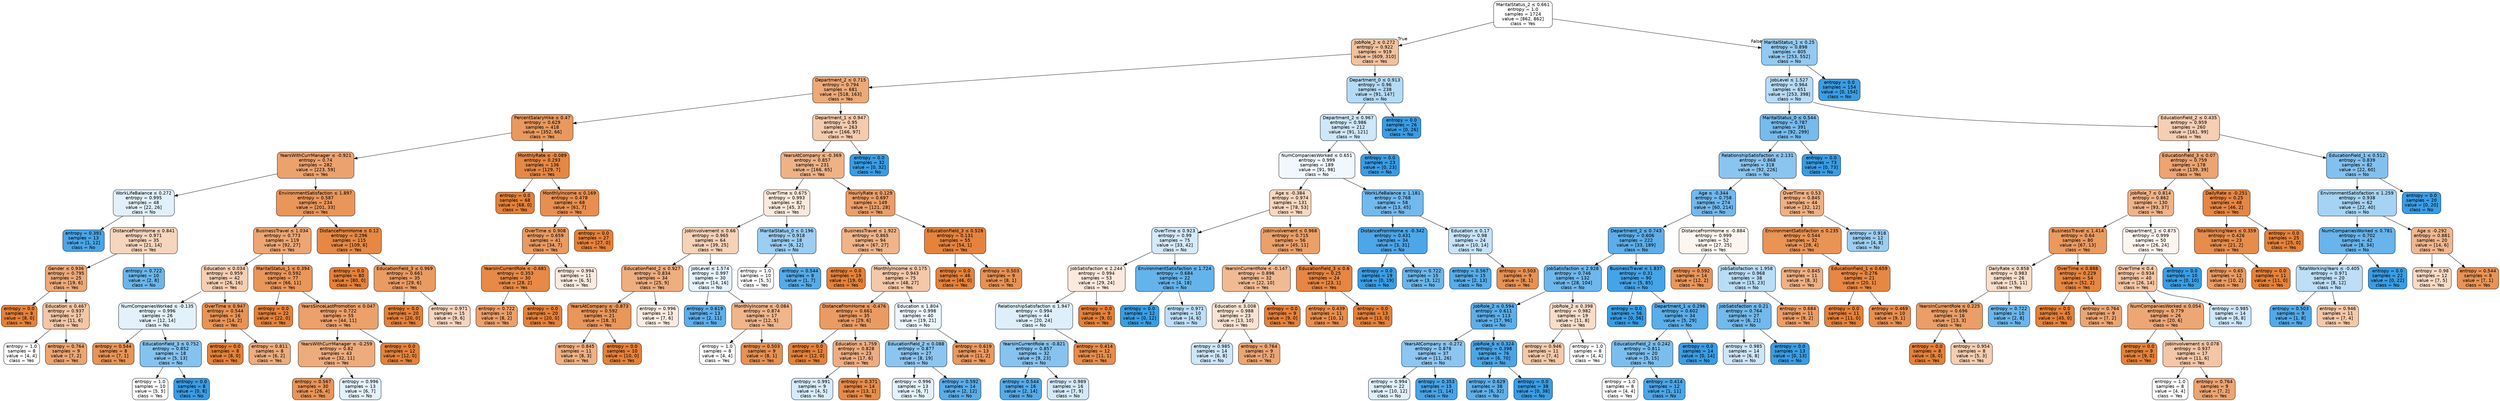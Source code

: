 digraph Tree {
node [shape=box, style="filled, rounded", color="black", fontname="helvetica"] ;
edge [fontname="helvetica"] ;
0 [label=<MaritalStatus_2 &le; 0.661<br/>entropy = 1.0<br/>samples = 1724<br/>value = [862, 862]<br/>class = Yes>, fillcolor="#ffffff"] ;
1 [label=<JobRole_2 &le; 0.272<br/>entropy = 0.922<br/>samples = 919<br/>value = [609, 310]<br/>class = Yes>, fillcolor="#f2c19e"] ;
0 -> 1 [labeldistance=2.5, labelangle=45, headlabel="True"] ;
2 [label=<Department_2 &le; 0.715<br/>entropy = 0.794<br/>samples = 681<br/>value = [518, 163]<br/>class = Yes>, fillcolor="#eda977"] ;
1 -> 2 ;
3 [label=<PercentSalaryHike &le; 0.47<br/>entropy = 0.629<br/>samples = 418<br/>value = [352, 66]<br/>class = Yes>, fillcolor="#ea995e"] ;
2 -> 3 ;
4 [label=<YearsWithCurrManager &le; -0.921<br/>entropy = 0.74<br/>samples = 282<br/>value = [223, 59]<br/>class = Yes>, fillcolor="#eca26d"] ;
3 -> 4 ;
5 [label=<WorkLifeBalance &le; 0.272<br/>entropy = 0.995<br/>samples = 48<br/>value = [22, 26]<br/>class = No>, fillcolor="#e1f0fb"] ;
4 -> 5 ;
6 [label=<entropy = 0.391<br/>samples = 13<br/>value = [1, 12]<br/>class = No>, fillcolor="#49a5e7"] ;
5 -> 6 ;
7 [label=<DistanceFromHome &le; 0.841<br/>entropy = 0.971<br/>samples = 35<br/>value = [21, 14]<br/>class = Yes>, fillcolor="#f6d5bd"] ;
5 -> 7 ;
8 [label=<Gender &le; 0.936<br/>entropy = 0.795<br/>samples = 25<br/>value = [19, 6]<br/>class = Yes>, fillcolor="#eda978"] ;
7 -> 8 ;
9 [label=<entropy = 0.0<br/>samples = 8<br/>value = [8, 0]<br/>class = Yes>, fillcolor="#e58139"] ;
8 -> 9 ;
10 [label=<Education &le; 0.467<br/>entropy = 0.937<br/>samples = 17<br/>value = [11, 6]<br/>class = Yes>, fillcolor="#f3c6a5"] ;
8 -> 10 ;
11 [label=<entropy = 1.0<br/>samples = 8<br/>value = [4, 4]<br/>class = Yes>, fillcolor="#ffffff"] ;
10 -> 11 ;
12 [label=<entropy = 0.764<br/>samples = 9<br/>value = [7, 2]<br/>class = Yes>, fillcolor="#eca572"] ;
10 -> 12 ;
13 [label=<entropy = 0.722<br/>samples = 10<br/>value = [2, 8]<br/>class = No>, fillcolor="#6ab6ec"] ;
7 -> 13 ;
14 [label=<EnvironmentSatisfaction &le; 1.897<br/>entropy = 0.587<br/>samples = 234<br/>value = [201, 33]<br/>class = Yes>, fillcolor="#e9965a"] ;
4 -> 14 ;
15 [label=<BusinessTravel &le; 1.034<br/>entropy = 0.773<br/>samples = 119<br/>value = [92, 27]<br/>class = Yes>, fillcolor="#eda673"] ;
14 -> 15 ;
16 [label=<Education &le; 0.034<br/>entropy = 0.959<br/>samples = 42<br/>value = [26, 16]<br/>class = Yes>, fillcolor="#f5cfb3"] ;
15 -> 16 ;
17 [label=<NumCompaniesWorked &le; -0.135<br/>entropy = 0.996<br/>samples = 26<br/>value = [12, 14]<br/>class = No>, fillcolor="#e3f1fb"] ;
16 -> 17 ;
18 [label=<entropy = 0.544<br/>samples = 8<br/>value = [7, 1]<br/>class = Yes>, fillcolor="#e99355"] ;
17 -> 18 ;
19 [label=<EducationField_3 &le; 0.752<br/>entropy = 0.852<br/>samples = 18<br/>value = [5, 13]<br/>class = No>, fillcolor="#85c3ef"] ;
17 -> 19 ;
20 [label=<entropy = 1.0<br/>samples = 10<br/>value = [5, 5]<br/>class = Yes>, fillcolor="#ffffff"] ;
19 -> 20 ;
21 [label=<entropy = 0.0<br/>samples = 8<br/>value = [0, 8]<br/>class = No>, fillcolor="#399de5"] ;
19 -> 21 ;
22 [label=<OverTime &le; 0.947<br/>entropy = 0.544<br/>samples = 16<br/>value = [14, 2]<br/>class = Yes>, fillcolor="#e99355"] ;
16 -> 22 ;
23 [label=<entropy = 0.0<br/>samples = 8<br/>value = [8, 0]<br/>class = Yes>, fillcolor="#e58139"] ;
22 -> 23 ;
24 [label=<entropy = 0.811<br/>samples = 8<br/>value = [6, 2]<br/>class = Yes>, fillcolor="#eeab7b"] ;
22 -> 24 ;
25 [label=<MaritalStatus_1 &le; 0.394<br/>entropy = 0.592<br/>samples = 77<br/>value = [66, 11]<br/>class = Yes>, fillcolor="#e9965a"] ;
15 -> 25 ;
26 [label=<entropy = 0.0<br/>samples = 22<br/>value = [22, 0]<br/>class = Yes>, fillcolor="#e58139"] ;
25 -> 26 ;
27 [label=<YearsSinceLastPromotion &le; 0.047<br/>entropy = 0.722<br/>samples = 55<br/>value = [44, 11]<br/>class = Yes>, fillcolor="#eca06a"] ;
25 -> 27 ;
28 [label=<YearsWithCurrManager &le; -0.259<br/>entropy = 0.82<br/>samples = 43<br/>value = [32, 11]<br/>class = Yes>, fillcolor="#eeac7d"] ;
27 -> 28 ;
29 [label=<entropy = 0.567<br/>samples = 30<br/>value = [26, 4]<br/>class = Yes>, fillcolor="#e99457"] ;
28 -> 29 ;
30 [label=<entropy = 0.996<br/>samples = 13<br/>value = [6, 7]<br/>class = No>, fillcolor="#e3f1fb"] ;
28 -> 30 ;
31 [label=<entropy = 0.0<br/>samples = 12<br/>value = [12, 0]<br/>class = Yes>, fillcolor="#e58139"] ;
27 -> 31 ;
32 [label=<DistanceFromHome &le; 0.12<br/>entropy = 0.296<br/>samples = 115<br/>value = [109, 6]<br/>class = Yes>, fillcolor="#e68844"] ;
14 -> 32 ;
33 [label=<entropy = 0.0<br/>samples = 80<br/>value = [80, 0]<br/>class = Yes>, fillcolor="#e58139"] ;
32 -> 33 ;
34 [label=<EducationField_3 &le; 0.969<br/>entropy = 0.661<br/>samples = 35<br/>value = [29, 6]<br/>class = Yes>, fillcolor="#ea9b62"] ;
32 -> 34 ;
35 [label=<entropy = 0.0<br/>samples = 20<br/>value = [20, 0]<br/>class = Yes>, fillcolor="#e58139"] ;
34 -> 35 ;
36 [label=<entropy = 0.971<br/>samples = 15<br/>value = [9, 6]<br/>class = Yes>, fillcolor="#f6d5bd"] ;
34 -> 36 ;
37 [label=<MonthlyRate &le; -0.089<br/>entropy = 0.293<br/>samples = 136<br/>value = [129, 7]<br/>class = Yes>, fillcolor="#e68844"] ;
3 -> 37 ;
38 [label=<entropy = 0.0<br/>samples = 68<br/>value = [68, 0]<br/>class = Yes>, fillcolor="#e58139"] ;
37 -> 38 ;
39 [label=<MonthlyIncome &le; 0.169<br/>entropy = 0.478<br/>samples = 68<br/>value = [61, 7]<br/>class = Yes>, fillcolor="#e88f50"] ;
37 -> 39 ;
40 [label=<OverTime &le; 0.908<br/>entropy = 0.659<br/>samples = 41<br/>value = [34, 7]<br/>class = Yes>, fillcolor="#ea9b62"] ;
39 -> 40 ;
41 [label=<YearsInCurrentRole &le; -0.681<br/>entropy = 0.353<br/>samples = 30<br/>value = [28, 2]<br/>class = Yes>, fillcolor="#e78a47"] ;
40 -> 41 ;
42 [label=<entropy = 0.722<br/>samples = 10<br/>value = [8, 2]<br/>class = Yes>, fillcolor="#eca06a"] ;
41 -> 42 ;
43 [label=<entropy = 0.0<br/>samples = 20<br/>value = [20, 0]<br/>class = Yes>, fillcolor="#e58139"] ;
41 -> 43 ;
44 [label=<entropy = 0.994<br/>samples = 11<br/>value = [6, 5]<br/>class = Yes>, fillcolor="#fbeade"] ;
40 -> 44 ;
45 [label=<entropy = 0.0<br/>samples = 27<br/>value = [27, 0]<br/>class = Yes>, fillcolor="#e58139"] ;
39 -> 45 ;
46 [label=<Department_1 &le; 0.947<br/>entropy = 0.95<br/>samples = 263<br/>value = [166, 97]<br/>class = Yes>, fillcolor="#f4cbad"] ;
2 -> 46 ;
47 [label=<YearsAtCompany &le; -0.369<br/>entropy = 0.857<br/>samples = 231<br/>value = [166, 65]<br/>class = Yes>, fillcolor="#efb287"] ;
46 -> 47 ;
48 [label=<OverTime &le; 0.675<br/>entropy = 0.993<br/>samples = 82<br/>value = [45, 37]<br/>class = Yes>, fillcolor="#fae9dc"] ;
47 -> 48 ;
49 [label=<JobInvolvement &le; 0.66<br/>entropy = 0.965<br/>samples = 64<br/>value = [39, 25]<br/>class = Yes>, fillcolor="#f6d2b8"] ;
48 -> 49 ;
50 [label=<EducationField_2 &le; 0.927<br/>entropy = 0.834<br/>samples = 34<br/>value = [25, 9]<br/>class = Yes>, fillcolor="#eeae80"] ;
49 -> 50 ;
51 [label=<YearsAtCompany &le; -0.873<br/>entropy = 0.592<br/>samples = 21<br/>value = [18, 3]<br/>class = Yes>, fillcolor="#e9965a"] ;
50 -> 51 ;
52 [label=<entropy = 0.845<br/>samples = 11<br/>value = [8, 3]<br/>class = Yes>, fillcolor="#efb083"] ;
51 -> 52 ;
53 [label=<entropy = 0.0<br/>samples = 10<br/>value = [10, 0]<br/>class = Yes>, fillcolor="#e58139"] ;
51 -> 53 ;
54 [label=<entropy = 0.996<br/>samples = 13<br/>value = [7, 6]<br/>class = Yes>, fillcolor="#fbede3"] ;
50 -> 54 ;
55 [label=<JobLevel &le; 1.574<br/>entropy = 0.997<br/>samples = 30<br/>value = [14, 16]<br/>class = No>, fillcolor="#e6f3fc"] ;
49 -> 55 ;
56 [label=<entropy = 0.619<br/>samples = 13<br/>value = [2, 11]<br/>class = No>, fillcolor="#5dafea"] ;
55 -> 56 ;
57 [label=<MonthlyIncome &le; -0.084<br/>entropy = 0.874<br/>samples = 17<br/>value = [12, 5]<br/>class = Yes>, fillcolor="#f0b58b"] ;
55 -> 57 ;
58 [label=<entropy = 1.0<br/>samples = 8<br/>value = [4, 4]<br/>class = Yes>, fillcolor="#ffffff"] ;
57 -> 58 ;
59 [label=<entropy = 0.503<br/>samples = 9<br/>value = [8, 1]<br/>class = Yes>, fillcolor="#e89152"] ;
57 -> 59 ;
60 [label=<MaritalStatus_0 &le; 0.196<br/>entropy = 0.918<br/>samples = 18<br/>value = [6, 12]<br/>class = No>, fillcolor="#9ccef2"] ;
48 -> 60 ;
61 [label=<entropy = 1.0<br/>samples = 10<br/>value = [5, 5]<br/>class = Yes>, fillcolor="#ffffff"] ;
60 -> 61 ;
62 [label=<entropy = 0.544<br/>samples = 8<br/>value = [1, 7]<br/>class = No>, fillcolor="#55abe9"] ;
60 -> 62 ;
63 [label=<HourlyRate &le; 0.129<br/>entropy = 0.697<br/>samples = 149<br/>value = [121, 28]<br/>class = Yes>, fillcolor="#eb9e67"] ;
47 -> 63 ;
64 [label=<BusinessTravel &le; 1.922<br/>entropy = 0.865<br/>samples = 94<br/>value = [67, 27]<br/>class = Yes>, fillcolor="#efb489"] ;
63 -> 64 ;
65 [label=<entropy = 0.0<br/>samples = 19<br/>value = [19, 0]<br/>class = Yes>, fillcolor="#e58139"] ;
64 -> 65 ;
66 [label=<MonthlyIncome &le; 0.175<br/>entropy = 0.943<br/>samples = 75<br/>value = [48, 27]<br/>class = Yes>, fillcolor="#f4c8a8"] ;
64 -> 66 ;
67 [label=<DistanceFromHome &le; -0.476<br/>entropy = 0.661<br/>samples = 35<br/>value = [29, 6]<br/>class = Yes>, fillcolor="#ea9b62"] ;
66 -> 67 ;
68 [label=<entropy = 0.0<br/>samples = 12<br/>value = [12, 0]<br/>class = Yes>, fillcolor="#e58139"] ;
67 -> 68 ;
69 [label=<Education &le; 1.759<br/>entropy = 0.828<br/>samples = 23<br/>value = [17, 6]<br/>class = Yes>, fillcolor="#eead7f"] ;
67 -> 69 ;
70 [label=<entropy = 0.991<br/>samples = 9<br/>value = [4, 5]<br/>class = No>, fillcolor="#d7ebfa"] ;
69 -> 70 ;
71 [label=<entropy = 0.371<br/>samples = 14<br/>value = [13, 1]<br/>class = Yes>, fillcolor="#e78b48"] ;
69 -> 71 ;
72 [label=<Education &le; 1.804<br/>entropy = 0.998<br/>samples = 40<br/>value = [19, 21]<br/>class = No>, fillcolor="#ecf6fd"] ;
66 -> 72 ;
73 [label=<EducationField_2 &le; 0.088<br/>entropy = 0.877<br/>samples = 27<br/>value = [8, 19]<br/>class = No>, fillcolor="#8cc6f0"] ;
72 -> 73 ;
74 [label=<entropy = 0.996<br/>samples = 13<br/>value = [6, 7]<br/>class = No>, fillcolor="#e3f1fb"] ;
73 -> 74 ;
75 [label=<entropy = 0.592<br/>samples = 14<br/>value = [2, 12]<br/>class = No>, fillcolor="#5aade9"] ;
73 -> 75 ;
76 [label=<entropy = 0.619<br/>samples = 13<br/>value = [11, 2]<br/>class = Yes>, fillcolor="#ea985d"] ;
72 -> 76 ;
77 [label=<EducationField_3 &le; 0.528<br/>entropy = 0.131<br/>samples = 55<br/>value = [54, 1]<br/>class = Yes>, fillcolor="#e5833d"] ;
63 -> 77 ;
78 [label=<entropy = 0.0<br/>samples = 46<br/>value = [46, 0]<br/>class = Yes>, fillcolor="#e58139"] ;
77 -> 78 ;
79 [label=<entropy = 0.503<br/>samples = 9<br/>value = [8, 1]<br/>class = Yes>, fillcolor="#e89152"] ;
77 -> 79 ;
80 [label=<entropy = 0.0<br/>samples = 32<br/>value = [0, 32]<br/>class = No>, fillcolor="#399de5"] ;
46 -> 80 ;
81 [label=<Department_0 &le; 0.913<br/>entropy = 0.96<br/>samples = 238<br/>value = [91, 147]<br/>class = No>, fillcolor="#b4daf5"] ;
1 -> 81 ;
82 [label=<Department_2 &le; 0.967<br/>entropy = 0.986<br/>samples = 212<br/>value = [91, 121]<br/>class = No>, fillcolor="#cee7f9"] ;
81 -> 82 ;
83 [label=<NumCompaniesWorked &le; 0.651<br/>entropy = 0.999<br/>samples = 189<br/>value = [91, 98]<br/>class = No>, fillcolor="#f1f8fd"] ;
82 -> 83 ;
84 [label=<Age &le; -0.384<br/>entropy = 0.974<br/>samples = 131<br/>value = [78, 53]<br/>class = Yes>, fillcolor="#f7d7c0"] ;
83 -> 84 ;
85 [label=<OverTime &le; 0.923<br/>entropy = 0.99<br/>samples = 75<br/>value = [33, 42]<br/>class = No>, fillcolor="#d5eaf9"] ;
84 -> 85 ;
86 [label=<JobSatisfaction &le; 2.244<br/>entropy = 0.994<br/>samples = 53<br/>value = [29, 24]<br/>class = Yes>, fillcolor="#fbe9dd"] ;
85 -> 86 ;
87 [label=<RelationshipSatisfaction &le; 1.947<br/>entropy = 0.994<br/>samples = 44<br/>value = [20, 24]<br/>class = No>, fillcolor="#deeffb"] ;
86 -> 87 ;
88 [label=<YearsInCurrentRole &le; -0.821<br/>entropy = 0.857<br/>samples = 32<br/>value = [9, 23]<br/>class = No>, fillcolor="#86c3ef"] ;
87 -> 88 ;
89 [label=<entropy = 0.544<br/>samples = 16<br/>value = [2, 14]<br/>class = No>, fillcolor="#55abe9"] ;
88 -> 89 ;
90 [label=<entropy = 0.989<br/>samples = 16<br/>value = [7, 9]<br/>class = No>, fillcolor="#d3e9f9"] ;
88 -> 90 ;
91 [label=<entropy = 0.414<br/>samples = 12<br/>value = [11, 1]<br/>class = Yes>, fillcolor="#e78c4b"] ;
87 -> 91 ;
92 [label=<entropy = 0.0<br/>samples = 9<br/>value = [9, 0]<br/>class = Yes>, fillcolor="#e58139"] ;
86 -> 92 ;
93 [label=<EnvironmentSatisfaction &le; 1.724<br/>entropy = 0.684<br/>samples = 22<br/>value = [4, 18]<br/>class = No>, fillcolor="#65b3eb"] ;
85 -> 93 ;
94 [label=<entropy = 0.0<br/>samples = 12<br/>value = [0, 12]<br/>class = No>, fillcolor="#399de5"] ;
93 -> 94 ;
95 [label=<entropy = 0.971<br/>samples = 10<br/>value = [4, 6]<br/>class = No>, fillcolor="#bddef6"] ;
93 -> 95 ;
96 [label=<JobInvolvement &le; 0.968<br/>entropy = 0.715<br/>samples = 56<br/>value = [45, 11]<br/>class = Yes>, fillcolor="#eba069"] ;
84 -> 96 ;
97 [label=<YearsInCurrentRole &le; -0.147<br/>entropy = 0.896<br/>samples = 32<br/>value = [22, 10]<br/>class = Yes>, fillcolor="#f1ba93"] ;
96 -> 97 ;
98 [label=<Education &le; 3.008<br/>entropy = 0.988<br/>samples = 23<br/>value = [13, 10]<br/>class = Yes>, fillcolor="#f9e2d1"] ;
97 -> 98 ;
99 [label=<entropy = 0.985<br/>samples = 14<br/>value = [6, 8]<br/>class = No>, fillcolor="#cee6f8"] ;
98 -> 99 ;
100 [label=<entropy = 0.764<br/>samples = 9<br/>value = [7, 2]<br/>class = Yes>, fillcolor="#eca572"] ;
98 -> 100 ;
101 [label=<entropy = 0.0<br/>samples = 9<br/>value = [9, 0]<br/>class = Yes>, fillcolor="#e58139"] ;
97 -> 101 ;
102 [label=<EducationField_3 &le; 0.6<br/>entropy = 0.25<br/>samples = 24<br/>value = [23, 1]<br/>class = Yes>, fillcolor="#e68642"] ;
96 -> 102 ;
103 [label=<entropy = 0.439<br/>samples = 11<br/>value = [10, 1]<br/>class = Yes>, fillcolor="#e88e4d"] ;
102 -> 103 ;
104 [label=<entropy = 0.0<br/>samples = 13<br/>value = [13, 0]<br/>class = Yes>, fillcolor="#e58139"] ;
102 -> 104 ;
105 [label=<WorkLifeBalance &le; 1.181<br/>entropy = 0.768<br/>samples = 58<br/>value = [13, 45]<br/>class = No>, fillcolor="#72b9ed"] ;
83 -> 105 ;
106 [label=<DistanceFromHome &le; -0.342<br/>entropy = 0.431<br/>samples = 34<br/>value = [3, 31]<br/>class = No>, fillcolor="#4ca6e8"] ;
105 -> 106 ;
107 [label=<entropy = 0.0<br/>samples = 19<br/>value = [0, 19]<br/>class = No>, fillcolor="#399de5"] ;
106 -> 107 ;
108 [label=<entropy = 0.722<br/>samples = 15<br/>value = [3, 12]<br/>class = No>, fillcolor="#6ab6ec"] ;
106 -> 108 ;
109 [label=<Education &le; 0.17<br/>entropy = 0.98<br/>samples = 24<br/>value = [10, 14]<br/>class = No>, fillcolor="#c6e3f8"] ;
105 -> 109 ;
110 [label=<entropy = 0.567<br/>samples = 15<br/>value = [2, 13]<br/>class = No>, fillcolor="#57ace9"] ;
109 -> 110 ;
111 [label=<entropy = 0.503<br/>samples = 9<br/>value = [8, 1]<br/>class = Yes>, fillcolor="#e89152"] ;
109 -> 111 ;
112 [label=<entropy = 0.0<br/>samples = 23<br/>value = [0, 23]<br/>class = No>, fillcolor="#399de5"] ;
82 -> 112 ;
113 [label=<entropy = 0.0<br/>samples = 26<br/>value = [0, 26]<br/>class = No>, fillcolor="#399de5"] ;
81 -> 113 ;
114 [label=<MaritalStatus_1 &le; 0.25<br/>entropy = 0.898<br/>samples = 805<br/>value = [253, 552]<br/>class = No>, fillcolor="#94caf1"] ;
0 -> 114 [labeldistance=2.5, labelangle=-45, headlabel="False"] ;
115 [label=<JobLevel &le; 1.527<br/>entropy = 0.964<br/>samples = 651<br/>value = [253, 398]<br/>class = No>, fillcolor="#b7dbf6"] ;
114 -> 115 ;
116 [label=<MaritalStatus_0 &le; 0.544<br/>entropy = 0.787<br/>samples = 391<br/>value = [92, 299]<br/>class = No>, fillcolor="#76bbed"] ;
115 -> 116 ;
117 [label=<RelationshipSatisfaction &le; 2.131<br/>entropy = 0.868<br/>samples = 318<br/>value = [92, 226]<br/>class = No>, fillcolor="#8ac5f0"] ;
116 -> 117 ;
118 [label=<Age &le; -0.344<br/>entropy = 0.758<br/>samples = 274<br/>value = [60, 214]<br/>class = No>, fillcolor="#71b8ec"] ;
117 -> 118 ;
119 [label=<Department_2 &le; 0.743<br/>entropy = 0.606<br/>samples = 222<br/>value = [33, 189]<br/>class = No>, fillcolor="#5caeea"] ;
118 -> 119 ;
120 [label=<JobSatisfaction &le; 2.928<br/>entropy = 0.746<br/>samples = 132<br/>value = [28, 104]<br/>class = No>, fillcolor="#6eb7ec"] ;
119 -> 120 ;
121 [label=<JobRole_2 &le; 0.594<br/>entropy = 0.611<br/>samples = 113<br/>value = [17, 96]<br/>class = No>, fillcolor="#5caeea"] ;
120 -> 121 ;
122 [label=<YearsAtCompany &le; -0.272<br/>entropy = 0.878<br/>samples = 37<br/>value = [11, 26]<br/>class = No>, fillcolor="#8dc6f0"] ;
121 -> 122 ;
123 [label=<entropy = 0.994<br/>samples = 22<br/>value = [10, 12]<br/>class = No>, fillcolor="#deeffb"] ;
122 -> 123 ;
124 [label=<entropy = 0.353<br/>samples = 15<br/>value = [1, 14]<br/>class = No>, fillcolor="#47a4e7"] ;
122 -> 124 ;
125 [label=<JobRole_6 &le; 0.324<br/>entropy = 0.398<br/>samples = 76<br/>value = [6, 70]<br/>class = No>, fillcolor="#4aa5e7"] ;
121 -> 125 ;
126 [label=<entropy = 0.629<br/>samples = 38<br/>value = [6, 32]<br/>class = No>, fillcolor="#5eafea"] ;
125 -> 126 ;
127 [label=<entropy = 0.0<br/>samples = 38<br/>value = [0, 38]<br/>class = No>, fillcolor="#399de5"] ;
125 -> 127 ;
128 [label=<JobRole_2 &le; 0.398<br/>entropy = 0.982<br/>samples = 19<br/>value = [11, 8]<br/>class = Yes>, fillcolor="#f8ddc9"] ;
120 -> 128 ;
129 [label=<entropy = 0.946<br/>samples = 11<br/>value = [7, 4]<br/>class = Yes>, fillcolor="#f4c9aa"] ;
128 -> 129 ;
130 [label=<entropy = 1.0<br/>samples = 8<br/>value = [4, 4]<br/>class = Yes>, fillcolor="#ffffff"] ;
128 -> 130 ;
131 [label=<BusinessTravel &le; 1.837<br/>entropy = 0.31<br/>samples = 90<br/>value = [5, 85]<br/>class = No>, fillcolor="#45a3e7"] ;
119 -> 131 ;
132 [label=<entropy = 0.0<br/>samples = 56<br/>value = [0, 56]<br/>class = No>, fillcolor="#399de5"] ;
131 -> 132 ;
133 [label=<Department_1 &le; 0.296<br/>entropy = 0.602<br/>samples = 34<br/>value = [5, 29]<br/>class = No>, fillcolor="#5baee9"] ;
131 -> 133 ;
134 [label=<EducationField_2 &le; 0.242<br/>entropy = 0.811<br/>samples = 20<br/>value = [5, 15]<br/>class = No>, fillcolor="#7bbeee"] ;
133 -> 134 ;
135 [label=<entropy = 1.0<br/>samples = 8<br/>value = [4, 4]<br/>class = Yes>, fillcolor="#ffffff"] ;
134 -> 135 ;
136 [label=<entropy = 0.414<br/>samples = 12<br/>value = [1, 11]<br/>class = No>, fillcolor="#4ba6e7"] ;
134 -> 136 ;
137 [label=<entropy = 0.0<br/>samples = 14<br/>value = [0, 14]<br/>class = No>, fillcolor="#399de5"] ;
133 -> 137 ;
138 [label=<DistanceFromHome &le; -0.884<br/>entropy = 0.999<br/>samples = 52<br/>value = [27, 25]<br/>class = Yes>, fillcolor="#fdf6f0"] ;
118 -> 138 ;
139 [label=<entropy = 0.592<br/>samples = 14<br/>value = [12, 2]<br/>class = Yes>, fillcolor="#e9965a"] ;
138 -> 139 ;
140 [label=<JobSatisfaction &le; 1.958<br/>entropy = 0.968<br/>samples = 38<br/>value = [15, 23]<br/>class = No>, fillcolor="#baddf6"] ;
138 -> 140 ;
141 [label=<JobSatisfaction &le; 0.21<br/>entropy = 0.764<br/>samples = 27<br/>value = [6, 21]<br/>class = No>, fillcolor="#72b9ec"] ;
140 -> 141 ;
142 [label=<entropy = 0.985<br/>samples = 14<br/>value = [6, 8]<br/>class = No>, fillcolor="#cee6f8"] ;
141 -> 142 ;
143 [label=<entropy = 0.0<br/>samples = 13<br/>value = [0, 13]<br/>class = No>, fillcolor="#399de5"] ;
141 -> 143 ;
144 [label=<entropy = 0.684<br/>samples = 11<br/>value = [9, 2]<br/>class = Yes>, fillcolor="#eb9d65"] ;
140 -> 144 ;
145 [label=<OverTime &le; 0.53<br/>entropy = 0.845<br/>samples = 44<br/>value = [32, 12]<br/>class = Yes>, fillcolor="#efb083"] ;
117 -> 145 ;
146 [label=<EnvironmentSatisfaction &le; 0.235<br/>entropy = 0.544<br/>samples = 32<br/>value = [28, 4]<br/>class = Yes>, fillcolor="#e99355"] ;
145 -> 146 ;
147 [label=<entropy = 0.845<br/>samples = 11<br/>value = [8, 3]<br/>class = Yes>, fillcolor="#efb083"] ;
146 -> 147 ;
148 [label=<EducationField_1 &le; 0.659<br/>entropy = 0.276<br/>samples = 21<br/>value = [20, 1]<br/>class = Yes>, fillcolor="#e68743"] ;
146 -> 148 ;
149 [label=<entropy = 0.0<br/>samples = 11<br/>value = [11, 0]<br/>class = Yes>, fillcolor="#e58139"] ;
148 -> 149 ;
150 [label=<entropy = 0.469<br/>samples = 10<br/>value = [9, 1]<br/>class = Yes>, fillcolor="#e88f4f"] ;
148 -> 150 ;
151 [label=<entropy = 0.918<br/>samples = 12<br/>value = [4, 8]<br/>class = No>, fillcolor="#9ccef2"] ;
145 -> 151 ;
152 [label=<entropy = 0.0<br/>samples = 73<br/>value = [0, 73]<br/>class = No>, fillcolor="#399de5"] ;
116 -> 152 ;
153 [label=<EducationField_2 &le; 0.435<br/>entropy = 0.959<br/>samples = 260<br/>value = [161, 99]<br/>class = Yes>, fillcolor="#f5ceb3"] ;
115 -> 153 ;
154 [label=<EducationField_3 &le; 0.07<br/>entropy = 0.759<br/>samples = 178<br/>value = [139, 39]<br/>class = Yes>, fillcolor="#eca471"] ;
153 -> 154 ;
155 [label=<JobRole_7 &le; 0.814<br/>entropy = 0.862<br/>samples = 130<br/>value = [93, 37]<br/>class = Yes>, fillcolor="#efb388"] ;
154 -> 155 ;
156 [label=<BusinessTravel &le; 1.414<br/>entropy = 0.64<br/>samples = 80<br/>value = [67, 13]<br/>class = Yes>, fillcolor="#ea995f"] ;
155 -> 156 ;
157 [label=<DailyRate &le; 0.858<br/>entropy = 0.983<br/>samples = 26<br/>value = [15, 11]<br/>class = Yes>, fillcolor="#f8ddca"] ;
156 -> 157 ;
158 [label=<YearsInCurrentRole &le; 0.225<br/>entropy = 0.696<br/>samples = 16<br/>value = [13, 3]<br/>class = Yes>, fillcolor="#eb9e67"] ;
157 -> 158 ;
159 [label=<entropy = 0.0<br/>samples = 8<br/>value = [8, 0]<br/>class = Yes>, fillcolor="#e58139"] ;
158 -> 159 ;
160 [label=<entropy = 0.954<br/>samples = 8<br/>value = [5, 3]<br/>class = Yes>, fillcolor="#f5cdb0"] ;
158 -> 160 ;
161 [label=<entropy = 0.722<br/>samples = 10<br/>value = [2, 8]<br/>class = No>, fillcolor="#6ab6ec"] ;
157 -> 161 ;
162 [label=<OverTime &le; 0.888<br/>entropy = 0.229<br/>samples = 54<br/>value = [52, 2]<br/>class = Yes>, fillcolor="#e68641"] ;
156 -> 162 ;
163 [label=<entropy = 0.0<br/>samples = 45<br/>value = [45, 0]<br/>class = Yes>, fillcolor="#e58139"] ;
162 -> 163 ;
164 [label=<entropy = 0.764<br/>samples = 9<br/>value = [7, 2]<br/>class = Yes>, fillcolor="#eca572"] ;
162 -> 164 ;
165 [label=<Department_1 &le; 0.875<br/>entropy = 0.999<br/>samples = 50<br/>value = [26, 24]<br/>class = Yes>, fillcolor="#fdf5f0"] ;
155 -> 165 ;
166 [label=<OverTime &le; 0.4<br/>entropy = 0.934<br/>samples = 40<br/>value = [26, 14]<br/>class = Yes>, fillcolor="#f3c5a4"] ;
165 -> 166 ;
167 [label=<NumCompaniesWorked &le; 0.054<br/>entropy = 0.779<br/>samples = 26<br/>value = [20, 6]<br/>class = Yes>, fillcolor="#eda774"] ;
166 -> 167 ;
168 [label=<entropy = 0.0<br/>samples = 9<br/>value = [9, 0]<br/>class = Yes>, fillcolor="#e58139"] ;
167 -> 168 ;
169 [label=<JobInvolvement &le; 0.078<br/>entropy = 0.937<br/>samples = 17<br/>value = [11, 6]<br/>class = Yes>, fillcolor="#f3c6a5"] ;
167 -> 169 ;
170 [label=<entropy = 1.0<br/>samples = 8<br/>value = [4, 4]<br/>class = Yes>, fillcolor="#ffffff"] ;
169 -> 170 ;
171 [label=<entropy = 0.764<br/>samples = 9<br/>value = [7, 2]<br/>class = Yes>, fillcolor="#eca572"] ;
169 -> 171 ;
172 [label=<entropy = 0.985<br/>samples = 14<br/>value = [6, 8]<br/>class = No>, fillcolor="#cee6f8"] ;
166 -> 172 ;
173 [label=<entropy = 0.0<br/>samples = 10<br/>value = [0, 10]<br/>class = No>, fillcolor="#399de5"] ;
165 -> 173 ;
174 [label=<DailyRate &le; -0.251<br/>entropy = 0.25<br/>samples = 48<br/>value = [46, 2]<br/>class = Yes>, fillcolor="#e68642"] ;
154 -> 174 ;
175 [label=<TotalWorkingYears &le; 0.359<br/>entropy = 0.426<br/>samples = 23<br/>value = [21, 2]<br/>class = Yes>, fillcolor="#e78d4c"] ;
174 -> 175 ;
176 [label=<entropy = 0.65<br/>samples = 12<br/>value = [10, 2]<br/>class = Yes>, fillcolor="#ea9a61"] ;
175 -> 176 ;
177 [label=<entropy = 0.0<br/>samples = 11<br/>value = [11, 0]<br/>class = Yes>, fillcolor="#e58139"] ;
175 -> 177 ;
178 [label=<entropy = 0.0<br/>samples = 25<br/>value = [25, 0]<br/>class = Yes>, fillcolor="#e58139"] ;
174 -> 178 ;
179 [label=<EducationField_1 &le; 0.512<br/>entropy = 0.839<br/>samples = 82<br/>value = [22, 60]<br/>class = No>, fillcolor="#82c1ef"] ;
153 -> 179 ;
180 [label=<EnvironmentSatisfaction &le; 1.259<br/>entropy = 0.938<br/>samples = 62<br/>value = [22, 40]<br/>class = No>, fillcolor="#a6d3f3"] ;
179 -> 180 ;
181 [label=<NumCompaniesWorked &le; 0.781<br/>entropy = 0.702<br/>samples = 42<br/>value = [8, 34]<br/>class = No>, fillcolor="#68b4eb"] ;
180 -> 181 ;
182 [label=<TotalWorkingYears &le; -0.405<br/>entropy = 0.971<br/>samples = 20<br/>value = [8, 12]<br/>class = No>, fillcolor="#bddef6"] ;
181 -> 182 ;
183 [label=<entropy = 0.503<br/>samples = 9<br/>value = [1, 8]<br/>class = No>, fillcolor="#52a9e8"] ;
182 -> 183 ;
184 [label=<entropy = 0.946<br/>samples = 11<br/>value = [7, 4]<br/>class = Yes>, fillcolor="#f4c9aa"] ;
182 -> 184 ;
185 [label=<entropy = 0.0<br/>samples = 22<br/>value = [0, 22]<br/>class = No>, fillcolor="#399de5"] ;
181 -> 185 ;
186 [label=<Age &le; -0.292<br/>entropy = 0.881<br/>samples = 20<br/>value = [14, 6]<br/>class = Yes>, fillcolor="#f0b78e"] ;
180 -> 186 ;
187 [label=<entropy = 0.98<br/>samples = 12<br/>value = [7, 5]<br/>class = Yes>, fillcolor="#f8dbc6"] ;
186 -> 187 ;
188 [label=<entropy = 0.544<br/>samples = 8<br/>value = [7, 1]<br/>class = Yes>, fillcolor="#e99355"] ;
186 -> 188 ;
189 [label=<entropy = 0.0<br/>samples = 20<br/>value = [0, 20]<br/>class = No>, fillcolor="#399de5"] ;
179 -> 189 ;
190 [label=<entropy = 0.0<br/>samples = 154<br/>value = [0, 154]<br/>class = No>, fillcolor="#399de5"] ;
114 -> 190 ;
}